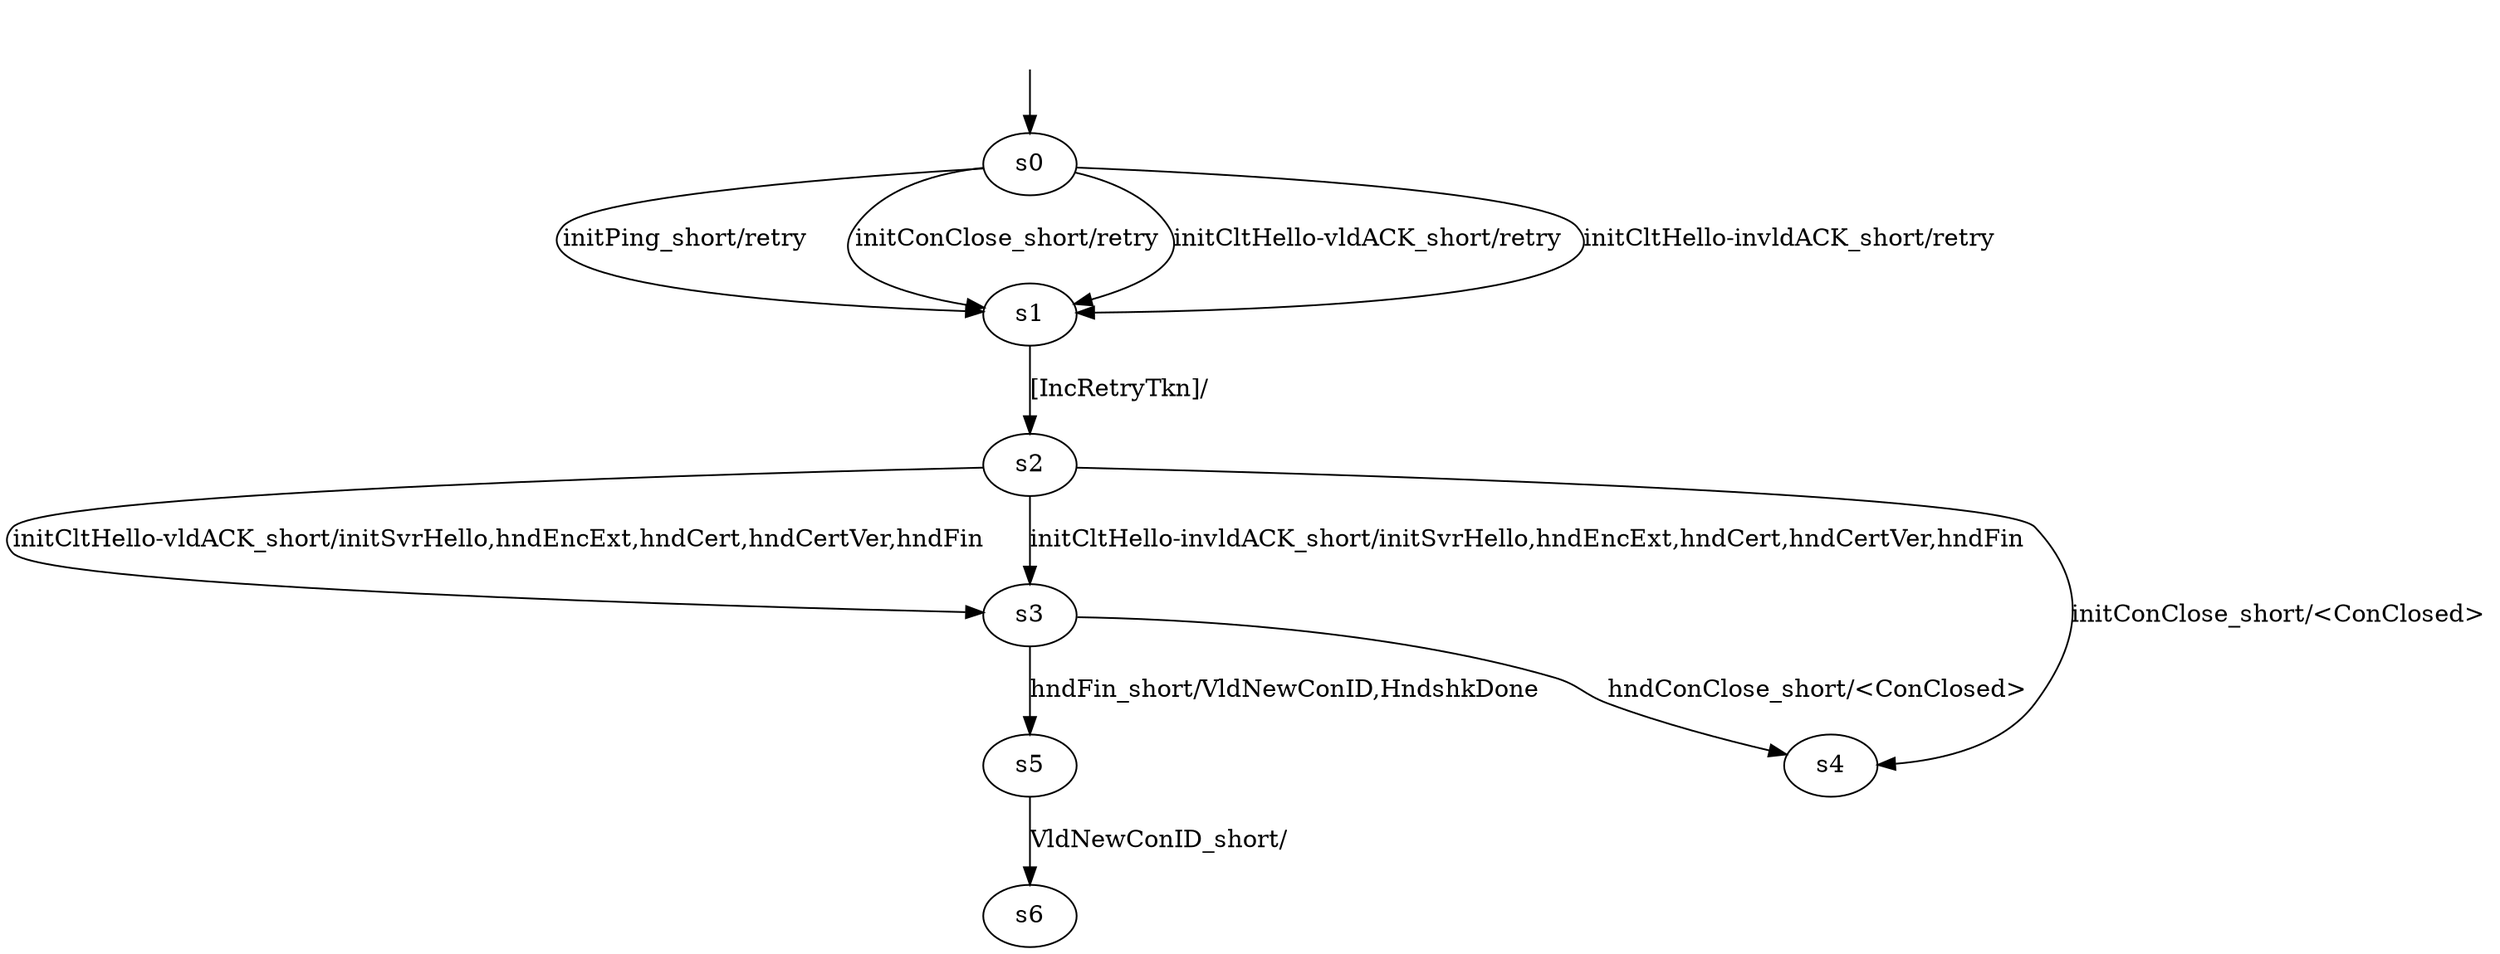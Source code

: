 digraph "quicheModels/quiche-BWR-s-0/learnedModel" {
s0 [label=s0];
s1 [label=s1];
s2 [label=s2];
s3 [label=s3];
s4 [label=s4];
s5 [label=s5];
s6 [label=s6];
s0 -> s1  [label="initPing_short/retry "];
s0 -> s1  [label="initConClose_short/retry "];
s0 -> s1  [label="initCltHello-vldACK_short/retry "];
s0 -> s1  [label="initCltHello-invldACK_short/retry "];
s1 -> s2  [label="[IncRetryTkn]/ "];
s2 -> s4  [label="initConClose_short/<ConClosed> "];
s2 -> s3  [label="initCltHello-vldACK_short/initSvrHello,hndEncExt,hndCert,hndCertVer,hndFin "];
s2 -> s3  [label="initCltHello-invldACK_short/initSvrHello,hndEncExt,hndCert,hndCertVer,hndFin "];
s3 -> s5  [label="hndFin_short/VldNewConID,HndshkDone "];
s3 -> s4  [label="hndConClose_short/<ConClosed> "];
s5 -> s6  [label="VldNewConID_short/ "];
__start0 [label="", shape=none];
__start0 -> s0  [label=""];
}
